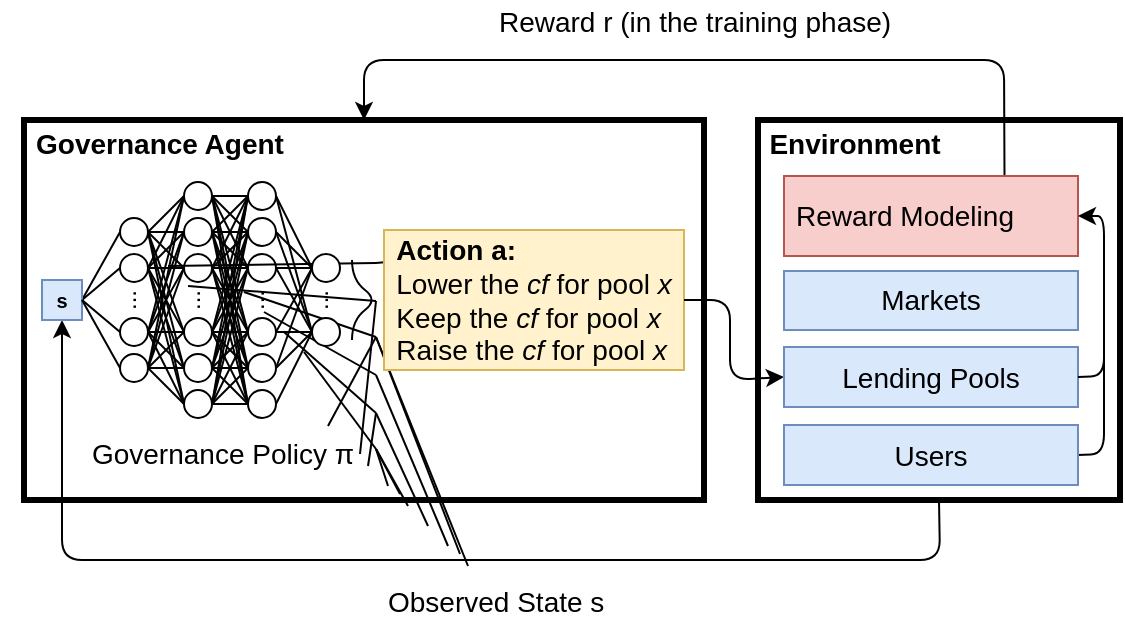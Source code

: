 <mxfile version="20.8.10" type="device"><diagram id="4272RPaGkaUyrDDjrkst" name="Page-1"><mxGraphModel dx="1466" dy="1061" grid="1" gridSize="10" guides="1" tooltips="1" connect="1" arrows="1" fold="1" page="1" pageScale="1" pageWidth="850" pageHeight="1100" math="0" shadow="0"><root><mxCell id="0"/><mxCell id="1" parent="0"/><mxCell id="2o_N6vc0h0hXJFCRXrgt-1" value="" style="rounded=0;whiteSpace=wrap;html=1;strokeWidth=3;fillColor=none;" parent="1" vertex="1"><mxGeometry x="110" y="110" width="340" height="190" as="geometry"/></mxCell><mxCell id="2o_N6vc0h0hXJFCRXrgt-3" value="&lt;b&gt;&lt;font style=&quot;font-size: 14px&quot;&gt;Governance Agent&lt;/font&gt;&lt;/b&gt;" style="text;html=1;strokeColor=none;fillColor=none;align=center;verticalAlign=middle;whiteSpace=wrap;rounded=0;" parent="1" vertex="1"><mxGeometry x="98" y="112" width="160" height="20" as="geometry"/></mxCell><mxCell id="2o_N6vc0h0hXJFCRXrgt-160" value="" style="endArrow=classic;html=1;fontSize=10;exitX=0.5;exitY=1;exitDx=0;exitDy=0;entryX=0.5;entryY=1;entryDx=0;entryDy=0;" parent="1" source="2o_N6vc0h0hXJFCRXrgt-2" target="ho-afcCtaLFZiFDd-naJ-243" edge="1"><mxGeometry width="50" height="50" relative="1" as="geometry"><mxPoint x="60" y="410" as="sourcePoint"/><mxPoint x="117" y="263" as="targetPoint"/><Array as="points"><mxPoint x="568" y="330"/><mxPoint x="129" y="330"/></Array></mxGeometry></mxCell><mxCell id="2o_N6vc0h0hXJFCRXrgt-167" value="&lt;font style=&quot;font-size: 14px&quot;&gt;Reward r (in the training phase)&lt;/font&gt;" style="text;html=1;resizable=0;points=[];autosize=1;align=center;verticalAlign=top;spacingTop=-4;fontSize=10;" parent="1" vertex="1"><mxGeometry x="340" y="50" width="210" height="10" as="geometry"/></mxCell><mxCell id="2o_N6vc0h0hXJFCRXrgt-168" value="&lt;font style=&quot;font-size: 14px&quot;&gt;Observed State s&lt;/font&gt;" style="text;html=1;resizable=0;points=[];autosize=1;align=left;verticalAlign=top;spacingTop=-4;" parent="1" vertex="1"><mxGeometry x="290" y="340" width="120" height="20" as="geometry"/></mxCell><mxCell id="2o_N6vc0h0hXJFCRXrgt-2" value="" style="rounded=0;whiteSpace=wrap;html=1;strokeWidth=3;fillColor=none;" parent="1" vertex="1"><mxGeometry x="477" y="110" width="181" height="190" as="geometry"/></mxCell><mxCell id="2o_N6vc0h0hXJFCRXrgt-4" value="&lt;font style=&quot;font-size: 14px&quot;&gt;&lt;b&gt;Environment&lt;/b&gt;&lt;/font&gt;" style="text;html=1;align=center;" parent="1" vertex="1"><mxGeometry x="450" y="107" width="150" height="30" as="geometry"/></mxCell><mxCell id="2o_N6vc0h0hXJFCRXrgt-135" value="" style="curved=1;endArrow=none;html=1;fontSize=10;endFill=0;" parent="1" edge="1"><mxGeometry width="50" height="50" relative="1" as="geometry"><mxPoint x="274" y="220" as="sourcePoint"/><mxPoint x="274" y="180" as="targetPoint"/><Array as="points"><mxPoint x="274" y="210"/><mxPoint x="287" y="200"/><mxPoint x="274" y="190"/></Array></mxGeometry></mxCell><mxCell id="2o_N6vc0h0hXJFCRXrgt-128" value="" style="endArrow=none;html=1;fontSize=10;entryX=1;entryY=0.5;entryDx=0;entryDy=0;exitX=0;exitY=0.5;exitDx=0;exitDy=0;" parent="1" source="2o_N6vc0h0hXJFCRXrgt-12" target="ho-afcCtaLFZiFDd-naJ-243" edge="1"><mxGeometry width="50" height="50" relative="1" as="geometry"><mxPoint x="67" y="338" as="sourcePoint"/><mxPoint x="137.5" y="208" as="targetPoint"/></mxGeometry></mxCell><mxCell id="2o_N6vc0h0hXJFCRXrgt-129" value="" style="endArrow=none;html=1;fontSize=10;entryX=1;entryY=0.5;entryDx=0;entryDy=0;exitX=0;exitY=0.5;exitDx=0;exitDy=0;" parent="1" source="2o_N6vc0h0hXJFCRXrgt-13" target="ho-afcCtaLFZiFDd-naJ-243" edge="1"><mxGeometry width="50" height="50" relative="1" as="geometry"><mxPoint x="168.0" y="183" as="sourcePoint"/><mxPoint x="137.5" y="208" as="targetPoint"/></mxGeometry></mxCell><mxCell id="2o_N6vc0h0hXJFCRXrgt-17" value="..." style="text;html=1;resizable=0;points=[];autosize=1;align=left;verticalAlign=top;spacingTop=-4;rotation=-90;" parent="1" vertex="1"><mxGeometry x="147" y="182" width="30" height="20" as="geometry"/></mxCell><mxCell id="2o_N6vc0h0hXJFCRXrgt-12" value="" style="ellipse;whiteSpace=wrap;html=1;aspect=fixed;" parent="1" vertex="1"><mxGeometry x="158" y="159" width="14" height="14" as="geometry"/></mxCell><mxCell id="2o_N6vc0h0hXJFCRXrgt-13" value="" style="ellipse;whiteSpace=wrap;html=1;aspect=fixed;" parent="1" vertex="1"><mxGeometry x="158" y="177" width="14" height="14" as="geometry"/></mxCell><mxCell id="2o_N6vc0h0hXJFCRXrgt-19" value="" style="ellipse;whiteSpace=wrap;html=1;aspect=fixed;" parent="1" vertex="1"><mxGeometry x="190" y="159" width="14" height="14" as="geometry"/></mxCell><mxCell id="2o_N6vc0h0hXJFCRXrgt-20" value="" style="ellipse;whiteSpace=wrap;html=1;aspect=fixed;" parent="1" vertex="1"><mxGeometry x="190" y="177" width="14" height="14" as="geometry"/></mxCell><mxCell id="2o_N6vc0h0hXJFCRXrgt-22" value="" style="ellipse;whiteSpace=wrap;html=1;aspect=fixed;" parent="1" vertex="1"><mxGeometry x="190" y="209" width="14" height="14" as="geometry"/></mxCell><mxCell id="2o_N6vc0h0hXJFCRXrgt-37" value="" style="endArrow=none;html=1;entryX=1;entryY=0.5;entryDx=0;entryDy=0;exitX=0;exitY=0.5;exitDx=0;exitDy=0;fontSize=10;" parent="1" source="2o_N6vc0h0hXJFCRXrgt-19" target="2o_N6vc0h0hXJFCRXrgt-12" edge="1"><mxGeometry width="50" height="50" relative="1" as="geometry"><mxPoint x="248.0" y="343" as="sourcePoint"/><mxPoint x="232.0" y="334" as="targetPoint"/></mxGeometry></mxCell><mxCell id="2o_N6vc0h0hXJFCRXrgt-38" value="" style="endArrow=none;html=1;entryX=1;entryY=0.5;entryDx=0;entryDy=0;exitX=0;exitY=0.5;exitDx=0;exitDy=0;fontSize=10;" parent="1" source="2o_N6vc0h0hXJFCRXrgt-20" target="2o_N6vc0h0hXJFCRXrgt-12" edge="1"><mxGeometry width="50" height="50" relative="1" as="geometry"><mxPoint x="272" y="256.5" as="sourcePoint"/><mxPoint x="242.0" y="344" as="targetPoint"/></mxGeometry></mxCell><mxCell id="2o_N6vc0h0hXJFCRXrgt-39" value="" style="endArrow=none;html=1;exitX=0;exitY=0.5;exitDx=0;exitDy=0;entryX=1;entryY=0.5;entryDx=0;entryDy=0;fontSize=10;" parent="1" source="2o_N6vc0h0hXJFCRXrgt-22" target="2o_N6vc0h0hXJFCRXrgt-12" edge="1"><mxGeometry width="50" height="50" relative="1" as="geometry"><mxPoint x="198.0" y="194" as="sourcePoint"/><mxPoint x="252" y="206.5" as="targetPoint"/></mxGeometry></mxCell><mxCell id="2o_N6vc0h0hXJFCRXrgt-40" value="" style="endArrow=none;html=1;exitX=0;exitY=0.5;exitDx=0;exitDy=0;entryX=1;entryY=0.5;entryDx=0;entryDy=0;fontSize=10;" parent="1" source="2o_N6vc0h0hXJFCRXrgt-19" target="2o_N6vc0h0hXJFCRXrgt-13" edge="1"><mxGeometry width="50" height="50" relative="1" as="geometry"><mxPoint x="208.0" y="204" as="sourcePoint"/><mxPoint x="232" y="193.5" as="targetPoint"/></mxGeometry></mxCell><mxCell id="2o_N6vc0h0hXJFCRXrgt-41" value="" style="endArrow=none;html=1;entryX=1;entryY=0.5;entryDx=0;entryDy=0;exitX=0;exitY=0.5;exitDx=0;exitDy=0;fontSize=10;" parent="1" source="2o_N6vc0h0hXJFCRXrgt-20" target="2o_N6vc0h0hXJFCRXrgt-13" edge="1"><mxGeometry width="50" height="50" relative="1" as="geometry"><mxPoint x="218.0" y="214" as="sourcePoint"/><mxPoint x="202.0" y="203" as="targetPoint"/></mxGeometry></mxCell><mxCell id="2o_N6vc0h0hXJFCRXrgt-42" value="" style="endArrow=none;html=1;entryX=1;entryY=0.5;entryDx=0;entryDy=0;exitX=0;exitY=0.5;exitDx=0;exitDy=0;fontSize=10;" parent="1" source="2o_N6vc0h0hXJFCRXrgt-22" target="2o_N6vc0h0hXJFCRXrgt-13" edge="1"><mxGeometry width="50" height="50" relative="1" as="geometry"><mxPoint x="228.0" y="224" as="sourcePoint"/><mxPoint x="212.0" y="213" as="targetPoint"/></mxGeometry></mxCell><mxCell id="2o_N6vc0h0hXJFCRXrgt-47" value="" style="ellipse;whiteSpace=wrap;html=1;aspect=fixed;" parent="1" vertex="1"><mxGeometry x="222" y="159" width="14" height="14" as="geometry"/></mxCell><mxCell id="2o_N6vc0h0hXJFCRXrgt-48" value="" style="ellipse;whiteSpace=wrap;html=1;aspect=fixed;" parent="1" vertex="1"><mxGeometry x="222" y="177" width="14" height="14" as="geometry"/></mxCell><mxCell id="2o_N6vc0h0hXJFCRXrgt-66" value="" style="endArrow=none;html=1;entryX=1;entryY=0.5;entryDx=0;entryDy=0;exitX=0;exitY=0.5;exitDx=0;exitDy=0;" parent="1" source="2o_N6vc0h0hXJFCRXrgt-48" target="2o_N6vc0h0hXJFCRXrgt-22" edge="1"><mxGeometry width="50" height="50" relative="1" as="geometry"><mxPoint x="338.0" y="321" as="sourcePoint"/><mxPoint x="322.0" y="278" as="targetPoint"/></mxGeometry></mxCell><mxCell id="2o_N6vc0h0hXJFCRXrgt-67" value="" style="endArrow=none;html=1;entryX=1;entryY=0.5;entryDx=0;entryDy=0;exitX=0;exitY=0.5;exitDx=0;exitDy=0;" parent="1" source="2o_N6vc0h0hXJFCRXrgt-47" target="2o_N6vc0h0hXJFCRXrgt-22" edge="1"><mxGeometry width="50" height="50" relative="1" as="geometry"><mxPoint x="348.0" y="331" as="sourcePoint"/><mxPoint x="332.0" y="288" as="targetPoint"/></mxGeometry></mxCell><mxCell id="2o_N6vc0h0hXJFCRXrgt-68" value="" style="endArrow=none;html=1;entryX=1;entryY=0.5;entryDx=0;entryDy=0;exitX=0;exitY=0.5;exitDx=0;exitDy=0;" parent="1" source="2o_N6vc0h0hXJFCRXrgt-47" target="2o_N6vc0h0hXJFCRXrgt-19" edge="1"><mxGeometry width="50" height="50" relative="1" as="geometry"><mxPoint x="358.0" y="341" as="sourcePoint"/><mxPoint x="342.0" y="298" as="targetPoint"/></mxGeometry></mxCell><mxCell id="2o_N6vc0h0hXJFCRXrgt-69" value="" style="endArrow=none;html=1;entryX=1;entryY=0.5;entryDx=0;entryDy=0;exitX=0;exitY=0.5;exitDx=0;exitDy=0;" parent="1" source="2o_N6vc0h0hXJFCRXrgt-48" target="2o_N6vc0h0hXJFCRXrgt-19" edge="1"><mxGeometry width="50" height="50" relative="1" as="geometry"><mxPoint x="368.0" y="351" as="sourcePoint"/><mxPoint x="352.0" y="308" as="targetPoint"/></mxGeometry></mxCell><mxCell id="2o_N6vc0h0hXJFCRXrgt-72" value="" style="endArrow=none;html=1;entryX=1;entryY=0.5;entryDx=0;entryDy=0;exitX=0;exitY=0.5;exitDx=0;exitDy=0;" parent="1" source="2o_N6vc0h0hXJFCRXrgt-47" target="2o_N6vc0h0hXJFCRXrgt-20" edge="1"><mxGeometry width="50" height="50" relative="1" as="geometry"><mxPoint x="248.0" y="214" as="sourcePoint"/><mxPoint x="232.0" y="196.0" as="targetPoint"/></mxGeometry></mxCell><mxCell id="2o_N6vc0h0hXJFCRXrgt-73" value="" style="endArrow=none;html=1;entryX=1;entryY=0.5;entryDx=0;entryDy=0;exitX=0;exitY=0.5;exitDx=0;exitDy=0;" parent="1" source="2o_N6vc0h0hXJFCRXrgt-48" target="2o_N6vc0h0hXJFCRXrgt-20" edge="1"><mxGeometry width="50" height="50" relative="1" as="geometry"><mxPoint x="258.0" y="224" as="sourcePoint"/><mxPoint x="242.0" y="206.0" as="targetPoint"/></mxGeometry></mxCell><mxCell id="2o_N6vc0h0hXJFCRXrgt-103" value="" style="endArrow=none;html=1;entryX=1;entryY=0.5;entryDx=0;entryDy=0;exitX=0;exitY=0.5;exitDx=0;exitDy=0;fontSize=10;" parent="1" target="2o_N6vc0h0hXJFCRXrgt-77" edge="1"><mxGeometry width="50" height="50" relative="1" as="geometry"><mxPoint x="286.0" y="181.5" as="sourcePoint"/><mxPoint x="182" y="183" as="targetPoint"/></mxGeometry></mxCell><mxCell id="2o_N6vc0h0hXJFCRXrgt-104" value="" style="endArrow=none;html=1;entryX=1;entryY=0.5;entryDx=0;entryDy=0;exitX=0;exitY=0.5;exitDx=0;exitDy=0;fontSize=10;" parent="1" target="2o_N6vc0h0hXJFCRXrgt-77" edge="1"><mxGeometry width="50" height="50" relative="1" as="geometry"><mxPoint x="286.0" y="200.5" as="sourcePoint"/><mxPoint x="192" y="193" as="targetPoint"/></mxGeometry></mxCell><mxCell id="2o_N6vc0h0hXJFCRXrgt-105" value="" style="endArrow=none;html=1;entryX=0;entryY=0.5;entryDx=0;entryDy=0;exitX=1;exitY=0.5;exitDx=0;exitDy=0;fontSize=10;" parent="1" source="2o_N6vc0h0hXJFCRXrgt-77" edge="1"><mxGeometry width="50" height="50" relative="1" as="geometry"><mxPoint x="220" y="196" as="sourcePoint"/><mxPoint x="286.0" y="218.5" as="targetPoint"/></mxGeometry></mxCell><mxCell id="2o_N6vc0h0hXJFCRXrgt-106" value="" style="endArrow=none;html=1;entryX=0;entryY=0.5;entryDx=0;entryDy=0;exitX=1;exitY=0.5;exitDx=0;exitDy=0;fontSize=10;" parent="1" source="2o_N6vc0h0hXJFCRXrgt-77" edge="1"><mxGeometry width="50" height="50" relative="1" as="geometry"><mxPoint x="230" y="206" as="sourcePoint"/><mxPoint x="286.0" y="237.5" as="targetPoint"/></mxGeometry></mxCell><mxCell id="2o_N6vc0h0hXJFCRXrgt-107" value="" style="endArrow=none;html=1;entryX=0;entryY=0.5;entryDx=0;entryDy=0;exitX=1;exitY=0.5;exitDx=0;exitDy=0;fontSize=10;" parent="1" source="2o_N6vc0h0hXJFCRXrgt-77" edge="1"><mxGeometry width="50" height="50" relative="1" as="geometry"><mxPoint x="240" y="216" as="sourcePoint"/><mxPoint x="286.0" y="256.5" as="targetPoint"/></mxGeometry></mxCell><mxCell id="2o_N6vc0h0hXJFCRXrgt-108" value="" style="endArrow=none;html=1;entryX=0;entryY=0.5;entryDx=0;entryDy=0;exitX=1;exitY=0.5;exitDx=0;exitDy=0;fontSize=10;" parent="1" source="2o_N6vc0h0hXJFCRXrgt-77" edge="1"><mxGeometry width="50" height="50" relative="1" as="geometry"><mxPoint x="250" y="226" as="sourcePoint"/><mxPoint x="286.0" y="274.5" as="targetPoint"/></mxGeometry></mxCell><mxCell id="2o_N6vc0h0hXJFCRXrgt-109" value="" style="endArrow=none;html=1;fontSize=10;entryX=1;entryY=0.5;entryDx=0;entryDy=0;exitX=0;exitY=0.5;exitDx=0;exitDy=0;" parent="1" target="2o_N6vc0h0hXJFCRXrgt-78" edge="1"><mxGeometry width="50" height="50" relative="1" as="geometry"><mxPoint x="286.0" y="181.5" as="sourcePoint"/><mxPoint x="342" y="176.5" as="targetPoint"/></mxGeometry></mxCell><mxCell id="2o_N6vc0h0hXJFCRXrgt-111" value="" style="endArrow=none;html=1;entryX=1;entryY=0.5;entryDx=0;entryDy=0;exitX=0;exitY=0.5;exitDx=0;exitDy=0;fontSize=10;" parent="1" target="2o_N6vc0h0hXJFCRXrgt-78" edge="1"><mxGeometry width="50" height="50" relative="1" as="geometry"><mxPoint x="286.0" y="218.5" as="sourcePoint"/><mxPoint x="262" y="263" as="targetPoint"/></mxGeometry></mxCell><mxCell id="2o_N6vc0h0hXJFCRXrgt-113" value="" style="endArrow=none;html=1;entryX=1;entryY=0.5;entryDx=0;entryDy=0;fontSize=10;exitX=0;exitY=0.5;exitDx=0;exitDy=0;" parent="1" target="2o_N6vc0h0hXJFCRXrgt-78" edge="1"><mxGeometry width="50" height="50" relative="1" as="geometry"><mxPoint x="286.0" y="256.5" as="sourcePoint"/><mxPoint x="282" y="283" as="targetPoint"/></mxGeometry></mxCell><mxCell id="2o_N6vc0h0hXJFCRXrgt-114" value="" style="endArrow=none;html=1;entryX=1;entryY=0.5;entryDx=0;entryDy=0;exitX=0;exitY=0.5;exitDx=0;exitDy=0;fontSize=10;" parent="1" target="2o_N6vc0h0hXJFCRXrgt-78" edge="1"><mxGeometry width="50" height="50" relative="1" as="geometry"><mxPoint x="286.0" y="274.5" as="sourcePoint"/><mxPoint x="292" y="293" as="targetPoint"/></mxGeometry></mxCell><mxCell id="2o_N6vc0h0hXJFCRXrgt-115" value="" style="endArrow=none;html=1;entryX=1;entryY=0.5;entryDx=0;entryDy=0;fontSize=10;exitX=0;exitY=0.5;exitDx=0;exitDy=0;" parent="1" target="2o_N6vc0h0hXJFCRXrgt-79" edge="1"><mxGeometry width="50" height="50" relative="1" as="geometry"><mxPoint x="286.0" y="274.5" as="sourcePoint"/><mxPoint x="302" y="303" as="targetPoint"/></mxGeometry></mxCell><mxCell id="2o_N6vc0h0hXJFCRXrgt-116" value="" style="endArrow=none;html=1;entryX=1;entryY=0.5;entryDx=0;entryDy=0;exitX=0;exitY=0.5;exitDx=0;exitDy=0;fontSize=10;" parent="1" target="2o_N6vc0h0hXJFCRXrgt-79" edge="1"><mxGeometry width="50" height="50" relative="1" as="geometry"><mxPoint x="286.0" y="256.5" as="sourcePoint"/><mxPoint x="312" y="313" as="targetPoint"/></mxGeometry></mxCell><mxCell id="2o_N6vc0h0hXJFCRXrgt-117" value="" style="endArrow=none;html=1;entryX=1;entryY=0.5;entryDx=0;entryDy=0;exitX=0;exitY=0.5;exitDx=0;exitDy=0;fontSize=10;" parent="1" target="2o_N6vc0h0hXJFCRXrgt-79" edge="1"><mxGeometry width="50" height="50" relative="1" as="geometry"><mxPoint x="286.0" y="237.5" as="sourcePoint"/><mxPoint x="322" y="323" as="targetPoint"/></mxGeometry></mxCell><mxCell id="2o_N6vc0h0hXJFCRXrgt-118" value="" style="endArrow=none;html=1;entryX=1;entryY=0.5;entryDx=0;entryDy=0;exitX=0;exitY=0.5;exitDx=0;exitDy=0;fontSize=10;" parent="1" target="2o_N6vc0h0hXJFCRXrgt-79" edge="1"><mxGeometry width="50" height="50" relative="1" as="geometry"><mxPoint x="286.0" y="218.5" as="sourcePoint"/><mxPoint x="332" y="333" as="targetPoint"/></mxGeometry></mxCell><mxCell id="2o_N6vc0h0hXJFCRXrgt-119" value="" style="endArrow=none;html=1;entryX=1;entryY=0.5;entryDx=0;entryDy=0;fontSize=10;exitX=0;exitY=0.5;exitDx=0;exitDy=0;" parent="1" target="2o_N6vc0h0hXJFCRXrgt-79" edge="1"><mxGeometry width="50" height="50" relative="1" as="geometry"><mxPoint x="286.0" y="200.5" as="sourcePoint"/><mxPoint x="278" y="277" as="targetPoint"/></mxGeometry></mxCell><mxCell id="2o_N6vc0h0hXJFCRXrgt-121" value="" style="endArrow=none;html=1;entryX=1;entryY=0.5;entryDx=0;entryDy=0;fontSize=10;exitX=0;exitY=0.5;exitDx=0;exitDy=0;" parent="1" target="2o_N6vc0h0hXJFCRXrgt-80" edge="1"><mxGeometry width="50" height="50" relative="1" as="geometry"><mxPoint x="286.0" y="274.5" as="sourcePoint"/><mxPoint x="298" y="297" as="targetPoint"/></mxGeometry></mxCell><mxCell id="2o_N6vc0h0hXJFCRXrgt-124" value="" style="endArrow=none;html=1;entryX=1;entryY=0.5;entryDx=0;entryDy=0;fontSize=10;exitX=0;exitY=0.5;exitDx=0;exitDy=0;" parent="1" target="2o_N6vc0h0hXJFCRXrgt-80" edge="1"><mxGeometry width="50" height="50" relative="1" as="geometry"><mxPoint x="286.0" y="218.5" as="sourcePoint"/><mxPoint x="328" y="327" as="targetPoint"/></mxGeometry></mxCell><mxCell id="2o_N6vc0h0hXJFCRXrgt-158" value="&lt;font style=&quot;font-size: 14px&quot;&gt;Governance Policy π&lt;br&gt;&lt;/font&gt;" style="text;html=1;resizable=0;points=[];autosize=1;align=center;verticalAlign=top;spacingTop=-4;" parent="1" vertex="1"><mxGeometry x="134" y="266" width="150" height="20" as="geometry"/></mxCell><mxCell id="ho-afcCtaLFZiFDd-naJ-169" value="" style="ellipse;whiteSpace=wrap;html=1;aspect=fixed;" vertex="1" parent="1"><mxGeometry x="190" y="141" width="14" height="14" as="geometry"/></mxCell><mxCell id="ho-afcCtaLFZiFDd-naJ-170" value="" style="ellipse;whiteSpace=wrap;html=1;aspect=fixed;" vertex="1" parent="1"><mxGeometry x="190" y="227" width="14" height="14" as="geometry"/></mxCell><mxCell id="ho-afcCtaLFZiFDd-naJ-171" value="" style="ellipse;whiteSpace=wrap;html=1;aspect=fixed;" vertex="1" parent="1"><mxGeometry x="190" y="245" width="14" height="14" as="geometry"/></mxCell><mxCell id="ho-afcCtaLFZiFDd-naJ-172" value="" style="ellipse;whiteSpace=wrap;html=1;aspect=fixed;" vertex="1" parent="1"><mxGeometry x="222" y="141" width="14" height="14" as="geometry"/></mxCell><mxCell id="ho-afcCtaLFZiFDd-naJ-173" value="" style="ellipse;whiteSpace=wrap;html=1;aspect=fixed;" vertex="1" parent="1"><mxGeometry x="222" y="209" width="14" height="14" as="geometry"/></mxCell><mxCell id="ho-afcCtaLFZiFDd-naJ-174" value="" style="ellipse;whiteSpace=wrap;html=1;aspect=fixed;" vertex="1" parent="1"><mxGeometry x="222" y="227" width="14" height="14" as="geometry"/></mxCell><mxCell id="ho-afcCtaLFZiFDd-naJ-175" value="" style="ellipse;whiteSpace=wrap;html=1;aspect=fixed;" vertex="1" parent="1"><mxGeometry x="222" y="245" width="14" height="14" as="geometry"/></mxCell><mxCell id="ho-afcCtaLFZiFDd-naJ-176" value="" style="ellipse;whiteSpace=wrap;html=1;aspect=fixed;" vertex="1" parent="1"><mxGeometry x="158" y="209" width="14" height="14" as="geometry"/></mxCell><mxCell id="ho-afcCtaLFZiFDd-naJ-177" value="" style="ellipse;whiteSpace=wrap;html=1;aspect=fixed;" vertex="1" parent="1"><mxGeometry x="158" y="227" width="14" height="14" as="geometry"/></mxCell><mxCell id="ho-afcCtaLFZiFDd-naJ-180" value="" style="endArrow=none;html=1;exitX=0;exitY=0.5;exitDx=0;exitDy=0;entryX=1;entryY=0.5;entryDx=0;entryDy=0;" edge="1" parent="1" source="ho-afcCtaLFZiFDd-naJ-178" target="2o_N6vc0h0hXJFCRXrgt-48"><mxGeometry width="50" height="50" relative="1" as="geometry"><mxPoint x="250" y="173" as="sourcePoint"/><mxPoint x="236" y="167" as="targetPoint"/></mxGeometry></mxCell><mxCell id="ho-afcCtaLFZiFDd-naJ-178" value="" style="ellipse;whiteSpace=wrap;html=1;aspect=fixed;" vertex="1" parent="1"><mxGeometry x="254" y="177" width="14" height="14" as="geometry"/></mxCell><mxCell id="ho-afcCtaLFZiFDd-naJ-181" value="" style="ellipse;whiteSpace=wrap;html=1;aspect=fixed;" vertex="1" parent="1"><mxGeometry x="254" y="209" width="14" height="14" as="geometry"/></mxCell><mxCell id="ho-afcCtaLFZiFDd-naJ-184" value="" style="endArrow=none;html=1;entryX=1;entryY=0.5;entryDx=0;entryDy=0;exitX=0;exitY=0.5;exitDx=0;exitDy=0;" edge="1" parent="1" source="ho-afcCtaLFZiFDd-naJ-178" target="2o_N6vc0h0hXJFCRXrgt-47"><mxGeometry width="50" height="50" relative="1" as="geometry"><mxPoint x="270" y="170" as="sourcePoint"/><mxPoint x="246.0" y="194.0" as="targetPoint"/></mxGeometry></mxCell><mxCell id="ho-afcCtaLFZiFDd-naJ-185" value="" style="endArrow=none;html=1;entryX=1;entryY=0.5;entryDx=0;entryDy=0;exitX=0;exitY=0.5;exitDx=0;exitDy=0;" edge="1" parent="1" source="ho-afcCtaLFZiFDd-naJ-178" target="ho-afcCtaLFZiFDd-naJ-172"><mxGeometry width="50" height="50" relative="1" as="geometry"><mxPoint x="264.0" y="194" as="sourcePoint"/><mxPoint x="246.0" y="176.0" as="targetPoint"/></mxGeometry></mxCell><mxCell id="ho-afcCtaLFZiFDd-naJ-186" value="" style="endArrow=none;html=1;entryX=0;entryY=0.5;entryDx=0;entryDy=0;exitX=1;exitY=0.5;exitDx=0;exitDy=0;" edge="1" parent="1" source="ho-afcCtaLFZiFDd-naJ-173" target="ho-afcCtaLFZiFDd-naJ-178"><mxGeometry width="50" height="50" relative="1" as="geometry"><mxPoint x="264.0" y="194" as="sourcePoint"/><mxPoint x="246.0" y="158" as="targetPoint"/></mxGeometry></mxCell><mxCell id="ho-afcCtaLFZiFDd-naJ-187" value="" style="endArrow=none;html=1;entryX=0;entryY=0.5;entryDx=0;entryDy=0;exitX=1;exitY=0.5;exitDx=0;exitDy=0;" edge="1" parent="1" source="ho-afcCtaLFZiFDd-naJ-174" target="ho-afcCtaLFZiFDd-naJ-178"><mxGeometry width="50" height="50" relative="1" as="geometry"><mxPoint x="246.0" y="227.0" as="sourcePoint"/><mxPoint x="264.0" y="194" as="targetPoint"/></mxGeometry></mxCell><mxCell id="ho-afcCtaLFZiFDd-naJ-188" value="" style="endArrow=none;html=1;entryX=1;entryY=0.5;entryDx=0;entryDy=0;exitX=0;exitY=0.5;exitDx=0;exitDy=0;" edge="1" parent="1" source="ho-afcCtaLFZiFDd-naJ-181" target="ho-afcCtaLFZiFDd-naJ-172"><mxGeometry width="50" height="50" relative="1" as="geometry"><mxPoint x="246.0" y="245" as="sourcePoint"/><mxPoint x="264.0" y="194" as="targetPoint"/></mxGeometry></mxCell><mxCell id="ho-afcCtaLFZiFDd-naJ-189" value="" style="endArrow=none;html=1;entryX=1;entryY=0.5;entryDx=0;entryDy=0;exitX=0;exitY=0.5;exitDx=0;exitDy=0;" edge="1" parent="1" source="ho-afcCtaLFZiFDd-naJ-181" target="2o_N6vc0h0hXJFCRXrgt-47"><mxGeometry width="50" height="50" relative="1" as="geometry"><mxPoint x="264.0" y="226" as="sourcePoint"/><mxPoint x="246.0" y="158" as="targetPoint"/></mxGeometry></mxCell><mxCell id="ho-afcCtaLFZiFDd-naJ-190" value="" style="endArrow=none;html=1;entryX=1;entryY=0.5;entryDx=0;entryDy=0;exitX=0;exitY=0.5;exitDx=0;exitDy=0;" edge="1" parent="1" source="ho-afcCtaLFZiFDd-naJ-181" target="2o_N6vc0h0hXJFCRXrgt-48"><mxGeometry width="50" height="50" relative="1" as="geometry"><mxPoint x="264.0" y="226" as="sourcePoint"/><mxPoint x="246.0" y="176" as="targetPoint"/></mxGeometry></mxCell><mxCell id="ho-afcCtaLFZiFDd-naJ-191" value="" style="endArrow=none;html=1;entryX=1;entryY=0.5;entryDx=0;entryDy=0;exitX=0;exitY=0.5;exitDx=0;exitDy=0;" edge="1" parent="1" source="ho-afcCtaLFZiFDd-naJ-181" target="ho-afcCtaLFZiFDd-naJ-173"><mxGeometry width="50" height="50" relative="1" as="geometry"><mxPoint x="274.0" y="236" as="sourcePoint"/><mxPoint x="256.0" y="186" as="targetPoint"/></mxGeometry></mxCell><mxCell id="ho-afcCtaLFZiFDd-naJ-192" value="" style="endArrow=none;html=1;entryX=1;entryY=0.5;entryDx=0;entryDy=0;exitX=0;exitY=0.5;exitDx=0;exitDy=0;" edge="1" parent="1" source="ho-afcCtaLFZiFDd-naJ-181" target="ho-afcCtaLFZiFDd-naJ-174"><mxGeometry width="50" height="50" relative="1" as="geometry"><mxPoint x="264.0" y="226" as="sourcePoint"/><mxPoint x="246.0" y="227.0" as="targetPoint"/></mxGeometry></mxCell><mxCell id="ho-afcCtaLFZiFDd-naJ-193" value="" style="endArrow=none;html=1;entryX=1;entryY=0.5;entryDx=0;entryDy=0;exitX=0;exitY=0.5;exitDx=0;exitDy=0;" edge="1" parent="1" source="ho-afcCtaLFZiFDd-naJ-181" target="ho-afcCtaLFZiFDd-naJ-175"><mxGeometry width="50" height="50" relative="1" as="geometry"><mxPoint x="264.0" y="226" as="sourcePoint"/><mxPoint x="246.0" y="245" as="targetPoint"/></mxGeometry></mxCell><mxCell id="ho-afcCtaLFZiFDd-naJ-194" value="" style="endArrow=none;html=1;entryX=1;entryY=0.5;entryDx=0;entryDy=0;exitX=0;exitY=0.5;exitDx=0;exitDy=0;" edge="1" parent="1" source="ho-afcCtaLFZiFDd-naJ-172" target="ho-afcCtaLFZiFDd-naJ-169"><mxGeometry width="50" height="50" relative="1" as="geometry"><mxPoint x="232.0" y="194" as="sourcePoint"/><mxPoint x="214.0" y="176.0" as="targetPoint"/></mxGeometry></mxCell><mxCell id="ho-afcCtaLFZiFDd-naJ-195" value="" style="endArrow=none;html=1;entryX=1;entryY=0.5;entryDx=0;entryDy=0;exitX=0;exitY=0.5;exitDx=0;exitDy=0;" edge="1" parent="1" source="2o_N6vc0h0hXJFCRXrgt-47" target="ho-afcCtaLFZiFDd-naJ-169"><mxGeometry width="50" height="50" relative="1" as="geometry"><mxPoint x="232.0" y="158" as="sourcePoint"/><mxPoint x="214.0" y="158" as="targetPoint"/></mxGeometry></mxCell><mxCell id="ho-afcCtaLFZiFDd-naJ-196" value="" style="endArrow=none;html=1;entryX=1;entryY=0.5;entryDx=0;entryDy=0;exitX=0;exitY=0.5;exitDx=0;exitDy=0;" edge="1" parent="1" source="ho-afcCtaLFZiFDd-naJ-173" target="2o_N6vc0h0hXJFCRXrgt-19"><mxGeometry width="50" height="50" relative="1" as="geometry"><mxPoint x="232.0" y="176.0" as="sourcePoint"/><mxPoint x="214.0" y="158" as="targetPoint"/></mxGeometry></mxCell><mxCell id="ho-afcCtaLFZiFDd-naJ-197" value="" style="endArrow=none;html=1;entryX=1;entryY=0.5;entryDx=0;entryDy=0;exitX=0;exitY=0.5;exitDx=0;exitDy=0;" edge="1" parent="1" source="2o_N6vc0h0hXJFCRXrgt-48" target="ho-afcCtaLFZiFDd-naJ-169"><mxGeometry width="50" height="50" relative="1" as="geometry"><mxPoint x="290" y="170" as="sourcePoint"/><mxPoint x="214.0" y="176.0" as="targetPoint"/></mxGeometry></mxCell><mxCell id="ho-afcCtaLFZiFDd-naJ-198" value="" style="endArrow=none;html=1;entryX=1;entryY=0.5;entryDx=0;entryDy=0;exitX=0;exitY=0.5;exitDx=0;exitDy=0;" edge="1" parent="1" source="ho-afcCtaLFZiFDd-naJ-173" target="ho-afcCtaLFZiFDd-naJ-169"><mxGeometry width="50" height="50" relative="1" as="geometry"><mxPoint x="232.0" y="194" as="sourcePoint"/><mxPoint x="214.0" y="158" as="targetPoint"/></mxGeometry></mxCell><mxCell id="ho-afcCtaLFZiFDd-naJ-199" value="" style="endArrow=none;html=1;entryX=1;entryY=0.5;entryDx=0;entryDy=0;exitX=0;exitY=0.5;exitDx=0;exitDy=0;" edge="1" parent="1" source="ho-afcCtaLFZiFDd-naJ-174" target="ho-afcCtaLFZiFDd-naJ-169"><mxGeometry width="50" height="50" relative="1" as="geometry"><mxPoint x="232.0" y="227" as="sourcePoint"/><mxPoint x="214.0" y="158" as="targetPoint"/></mxGeometry></mxCell><mxCell id="ho-afcCtaLFZiFDd-naJ-200" value="" style="endArrow=none;html=1;entryX=1;entryY=0.5;entryDx=0;entryDy=0;exitX=0;exitY=0.5;exitDx=0;exitDy=0;" edge="1" parent="1" source="ho-afcCtaLFZiFDd-naJ-175" target="ho-afcCtaLFZiFDd-naJ-169"><mxGeometry width="50" height="50" relative="1" as="geometry"><mxPoint x="232.0" y="245" as="sourcePoint"/><mxPoint x="214.0" y="158" as="targetPoint"/></mxGeometry></mxCell><mxCell id="ho-afcCtaLFZiFDd-naJ-201" value="" style="endArrow=none;html=1;entryX=1;entryY=0.5;entryDx=0;entryDy=0;exitX=0;exitY=0.5;exitDx=0;exitDy=0;" edge="1" parent="1" source="ho-afcCtaLFZiFDd-naJ-172" target="2o_N6vc0h0hXJFCRXrgt-19"><mxGeometry width="50" height="50" relative="1" as="geometry"><mxPoint x="232.0" y="176.0" as="sourcePoint"/><mxPoint x="214.0" y="176.0" as="targetPoint"/></mxGeometry></mxCell><mxCell id="ho-afcCtaLFZiFDd-naJ-202" value="" style="endArrow=none;html=1;entryX=1;entryY=0.5;entryDx=0;entryDy=0;exitX=0;exitY=0.5;exitDx=0;exitDy=0;" edge="1" parent="1" source="ho-afcCtaLFZiFDd-naJ-174" target="2o_N6vc0h0hXJFCRXrgt-19"><mxGeometry width="50" height="50" relative="1" as="geometry"><mxPoint x="230" y="200" as="sourcePoint"/><mxPoint x="214.0" y="176" as="targetPoint"/></mxGeometry></mxCell><mxCell id="ho-afcCtaLFZiFDd-naJ-203" value="" style="endArrow=none;html=1;entryX=1;entryY=0.5;entryDx=0;entryDy=0;exitX=0;exitY=0.5;exitDx=0;exitDy=0;" edge="1" parent="1" source="ho-afcCtaLFZiFDd-naJ-175" target="2o_N6vc0h0hXJFCRXrgt-19"><mxGeometry width="50" height="50" relative="1" as="geometry"><mxPoint x="232.0" y="158" as="sourcePoint"/><mxPoint x="214.0" y="158" as="targetPoint"/></mxGeometry></mxCell><mxCell id="ho-afcCtaLFZiFDd-naJ-204" value="" style="endArrow=none;html=1;entryX=1;entryY=0.5;entryDx=0;entryDy=0;exitX=0;exitY=0.5;exitDx=0;exitDy=0;" edge="1" parent="1" source="ho-afcCtaLFZiFDd-naJ-172" target="2o_N6vc0h0hXJFCRXrgt-20"><mxGeometry width="50" height="50" relative="1" as="geometry"><mxPoint x="232.0" y="158" as="sourcePoint"/><mxPoint x="214.0" y="158" as="targetPoint"/></mxGeometry></mxCell><mxCell id="ho-afcCtaLFZiFDd-naJ-205" value="" style="endArrow=none;html=1;entryX=1;entryY=0.5;entryDx=0;entryDy=0;exitX=0;exitY=0.5;exitDx=0;exitDy=0;" edge="1" parent="1" source="ho-afcCtaLFZiFDd-naJ-173" target="2o_N6vc0h0hXJFCRXrgt-20"><mxGeometry width="50" height="50" relative="1" as="geometry"><mxPoint x="232.0" y="158" as="sourcePoint"/><mxPoint x="214.0" y="194" as="targetPoint"/></mxGeometry></mxCell><mxCell id="ho-afcCtaLFZiFDd-naJ-206" value="" style="endArrow=none;html=1;entryX=1;entryY=0.5;entryDx=0;entryDy=0;exitX=0;exitY=0.5;exitDx=0;exitDy=0;" edge="1" parent="1" source="ho-afcCtaLFZiFDd-naJ-174" target="2o_N6vc0h0hXJFCRXrgt-20"><mxGeometry width="50" height="50" relative="1" as="geometry"><mxPoint x="232.0" y="227.0" as="sourcePoint"/><mxPoint x="214.0" y="194" as="targetPoint"/></mxGeometry></mxCell><mxCell id="ho-afcCtaLFZiFDd-naJ-207" value="" style="endArrow=none;html=1;entryX=1;entryY=0.5;entryDx=0;entryDy=0;exitX=0;exitY=0.5;exitDx=0;exitDy=0;" edge="1" parent="1" source="ho-afcCtaLFZiFDd-naJ-175" target="2o_N6vc0h0hXJFCRXrgt-20"><mxGeometry width="50" height="50" relative="1" as="geometry"><mxPoint x="232.0" y="245.0" as="sourcePoint"/><mxPoint x="214.0" y="194" as="targetPoint"/></mxGeometry></mxCell><mxCell id="ho-afcCtaLFZiFDd-naJ-208" value="" style="endArrow=none;html=1;entryX=1;entryY=0.5;entryDx=0;entryDy=0;exitX=0;exitY=0.5;exitDx=0;exitDy=0;" edge="1" parent="1" source="ho-afcCtaLFZiFDd-naJ-172" target="2o_N6vc0h0hXJFCRXrgt-22"><mxGeometry width="50" height="50" relative="1" as="geometry"><mxPoint x="232.0" y="176" as="sourcePoint"/><mxPoint x="214.0" y="226" as="targetPoint"/></mxGeometry></mxCell><mxCell id="ho-afcCtaLFZiFDd-naJ-209" value="" style="endArrow=none;html=1;entryX=1;entryY=0.5;entryDx=0;entryDy=0;exitX=0;exitY=0.5;exitDx=0;exitDy=0;" edge="1" parent="1" source="ho-afcCtaLFZiFDd-naJ-173" target="2o_N6vc0h0hXJFCRXrgt-22"><mxGeometry width="50" height="50" relative="1" as="geometry"><mxPoint x="242.0" y="186" as="sourcePoint"/><mxPoint x="224.0" y="236" as="targetPoint"/></mxGeometry></mxCell><mxCell id="ho-afcCtaLFZiFDd-naJ-210" value="" style="endArrow=none;html=1;entryX=1;entryY=0.5;entryDx=0;entryDy=0;exitX=0;exitY=0.5;exitDx=0;exitDy=0;" edge="1" parent="1" source="ho-afcCtaLFZiFDd-naJ-174" target="2o_N6vc0h0hXJFCRXrgt-22"><mxGeometry width="50" height="50" relative="1" as="geometry"><mxPoint x="232.0" y="226.0" as="sourcePoint"/><mxPoint x="214.0" y="226.0" as="targetPoint"/></mxGeometry></mxCell><mxCell id="ho-afcCtaLFZiFDd-naJ-211" value="" style="endArrow=none;html=1;entryX=1;entryY=0.5;entryDx=0;entryDy=0;exitX=0;exitY=0.5;exitDx=0;exitDy=0;" edge="1" parent="1" source="ho-afcCtaLFZiFDd-naJ-175" target="2o_N6vc0h0hXJFCRXrgt-22"><mxGeometry width="50" height="50" relative="1" as="geometry"><mxPoint x="232.0" y="245.0" as="sourcePoint"/><mxPoint x="214.0" y="226.0" as="targetPoint"/></mxGeometry></mxCell><mxCell id="ho-afcCtaLFZiFDd-naJ-212" value="" style="endArrow=none;html=1;entryX=1;entryY=0.5;entryDx=0;entryDy=0;exitX=0;exitY=0.5;exitDx=0;exitDy=0;" edge="1" parent="1" source="ho-afcCtaLFZiFDd-naJ-175" target="ho-afcCtaLFZiFDd-naJ-170"><mxGeometry width="50" height="50" relative="1" as="geometry"><mxPoint x="232.0" y="263" as="sourcePoint"/><mxPoint x="214.0" y="226.0" as="targetPoint"/></mxGeometry></mxCell><mxCell id="ho-afcCtaLFZiFDd-naJ-213" value="" style="endArrow=none;html=1;entryX=1;entryY=0.5;entryDx=0;entryDy=0;exitX=0;exitY=0.5;exitDx=0;exitDy=0;" edge="1" parent="1" source="ho-afcCtaLFZiFDd-naJ-174" target="ho-afcCtaLFZiFDd-naJ-170"><mxGeometry width="50" height="50" relative="1" as="geometry"><mxPoint x="232.0" y="263" as="sourcePoint"/><mxPoint x="214.0" y="244.0" as="targetPoint"/></mxGeometry></mxCell><mxCell id="ho-afcCtaLFZiFDd-naJ-214" value="" style="endArrow=none;html=1;entryX=1;entryY=0.5;entryDx=0;entryDy=0;exitX=0;exitY=0.5;exitDx=0;exitDy=0;" edge="1" parent="1" source="ho-afcCtaLFZiFDd-naJ-173" target="ho-afcCtaLFZiFDd-naJ-170"><mxGeometry width="50" height="50" relative="1" as="geometry"><mxPoint x="232.0" y="245.0" as="sourcePoint"/><mxPoint x="214.0" y="244.0" as="targetPoint"/></mxGeometry></mxCell><mxCell id="ho-afcCtaLFZiFDd-naJ-215" value="" style="endArrow=none;html=1;entryX=1;entryY=0.5;entryDx=0;entryDy=0;exitX=0;exitY=0.5;exitDx=0;exitDy=0;" edge="1" parent="1" source="2o_N6vc0h0hXJFCRXrgt-48" target="ho-afcCtaLFZiFDd-naJ-170"><mxGeometry width="50" height="50" relative="1" as="geometry"><mxPoint x="232.0" y="244.0" as="sourcePoint"/><mxPoint x="214.0" y="244.0" as="targetPoint"/></mxGeometry></mxCell><mxCell id="ho-afcCtaLFZiFDd-naJ-216" value="" style="endArrow=none;html=1;entryX=1;entryY=0.5;entryDx=0;entryDy=0;exitX=0;exitY=0.5;exitDx=0;exitDy=0;" edge="1" parent="1" source="2o_N6vc0h0hXJFCRXrgt-47" target="ho-afcCtaLFZiFDd-naJ-170"><mxGeometry width="50" height="50" relative="1" as="geometry"><mxPoint x="232.0" y="263" as="sourcePoint"/><mxPoint x="214.0" y="244.0" as="targetPoint"/></mxGeometry></mxCell><mxCell id="ho-afcCtaLFZiFDd-naJ-217" value="" style="endArrow=none;html=1;entryX=1;entryY=0.5;entryDx=0;entryDy=0;exitX=0;exitY=0.5;exitDx=0;exitDy=0;" edge="1" parent="1" source="ho-afcCtaLFZiFDd-naJ-172" target="ho-afcCtaLFZiFDd-naJ-170"><mxGeometry width="50" height="50" relative="1" as="geometry"><mxPoint x="232.0" y="176.0" as="sourcePoint"/><mxPoint x="214.0" y="244.0" as="targetPoint"/></mxGeometry></mxCell><mxCell id="ho-afcCtaLFZiFDd-naJ-218" value="" style="endArrow=none;html=1;entryX=1;entryY=0.5;entryDx=0;entryDy=0;exitX=0;exitY=0.5;exitDx=0;exitDy=0;" edge="1" parent="1" source="ho-afcCtaLFZiFDd-naJ-175" target="ho-afcCtaLFZiFDd-naJ-171"><mxGeometry width="50" height="50" relative="1" as="geometry"><mxPoint x="232.0" y="263" as="sourcePoint"/><mxPoint x="214.0" y="244.0" as="targetPoint"/></mxGeometry></mxCell><mxCell id="ho-afcCtaLFZiFDd-naJ-219" value="" style="endArrow=none;html=1;entryX=1;entryY=0.5;entryDx=0;entryDy=0;exitX=0;exitY=0.5;exitDx=0;exitDy=0;" edge="1" parent="1" source="ho-afcCtaLFZiFDd-naJ-174" target="ho-afcCtaLFZiFDd-naJ-171"><mxGeometry width="50" height="50" relative="1" as="geometry"><mxPoint x="232.0" y="263" as="sourcePoint"/><mxPoint x="214.0" y="262" as="targetPoint"/></mxGeometry></mxCell><mxCell id="ho-afcCtaLFZiFDd-naJ-220" value="" style="endArrow=none;html=1;entryX=1;entryY=0.5;entryDx=0;entryDy=0;exitX=0;exitY=0.5;exitDx=0;exitDy=0;" edge="1" parent="1" source="ho-afcCtaLFZiFDd-naJ-173" target="ho-afcCtaLFZiFDd-naJ-171"><mxGeometry width="50" height="50" relative="1" as="geometry"><mxPoint x="232.0" y="244.0" as="sourcePoint"/><mxPoint x="214.0" y="262" as="targetPoint"/></mxGeometry></mxCell><mxCell id="ho-afcCtaLFZiFDd-naJ-221" value="" style="endArrow=none;html=1;entryX=1;entryY=0.5;entryDx=0;entryDy=0;exitX=0;exitY=0.5;exitDx=0;exitDy=0;" edge="1" parent="1" source="2o_N6vc0h0hXJFCRXrgt-48" target="ho-afcCtaLFZiFDd-naJ-171"><mxGeometry width="50" height="50" relative="1" as="geometry"><mxPoint x="232.0" y="226.0" as="sourcePoint"/><mxPoint x="214.0" y="262" as="targetPoint"/></mxGeometry></mxCell><mxCell id="ho-afcCtaLFZiFDd-naJ-222" value="" style="endArrow=none;html=1;entryX=1;entryY=0.5;entryDx=0;entryDy=0;exitX=0;exitY=0.5;exitDx=0;exitDy=0;" edge="1" parent="1" source="2o_N6vc0h0hXJFCRXrgt-47" target="ho-afcCtaLFZiFDd-naJ-171"><mxGeometry width="50" height="50" relative="1" as="geometry"><mxPoint x="232.0" y="194.0" as="sourcePoint"/><mxPoint x="214.0" y="262" as="targetPoint"/></mxGeometry></mxCell><mxCell id="ho-afcCtaLFZiFDd-naJ-223" value="" style="endArrow=none;html=1;entryX=1;entryY=0.5;entryDx=0;entryDy=0;exitX=0;exitY=0.5;exitDx=0;exitDy=0;" edge="1" parent="1" source="ho-afcCtaLFZiFDd-naJ-172" target="ho-afcCtaLFZiFDd-naJ-171"><mxGeometry width="50" height="50" relative="1" as="geometry"><mxPoint x="232.0" y="176.0" as="sourcePoint"/><mxPoint x="214.0" y="262" as="targetPoint"/></mxGeometry></mxCell><mxCell id="ho-afcCtaLFZiFDd-naJ-224" value="" style="endArrow=none;html=1;entryX=1;entryY=0.5;entryDx=0;entryDy=0;exitX=0;exitY=0.5;exitDx=0;exitDy=0;fontSize=10;" edge="1" parent="1" source="ho-afcCtaLFZiFDd-naJ-169" target="2o_N6vc0h0hXJFCRXrgt-12"><mxGeometry width="50" height="50" relative="1" as="geometry"><mxPoint x="200.0" y="176" as="sourcePoint"/><mxPoint x="182" y="176" as="targetPoint"/></mxGeometry></mxCell><mxCell id="ho-afcCtaLFZiFDd-naJ-225" value="" style="endArrow=none;html=1;entryX=1;entryY=0.5;entryDx=0;entryDy=0;exitX=0;exitY=0.5;exitDx=0;exitDy=0;fontSize=10;" edge="1" parent="1" source="ho-afcCtaLFZiFDd-naJ-170" target="2o_N6vc0h0hXJFCRXrgt-12"><mxGeometry width="50" height="50" relative="1" as="geometry"><mxPoint x="200.0" y="158" as="sourcePoint"/><mxPoint x="182" y="176" as="targetPoint"/></mxGeometry></mxCell><mxCell id="ho-afcCtaLFZiFDd-naJ-226" value="" style="endArrow=none;html=1;entryX=1;entryY=0.5;entryDx=0;entryDy=0;exitX=0;exitY=0.5;exitDx=0;exitDy=0;fontSize=10;" edge="1" parent="1" source="ho-afcCtaLFZiFDd-naJ-171" target="2o_N6vc0h0hXJFCRXrgt-12"><mxGeometry width="50" height="50" relative="1" as="geometry"><mxPoint x="200.0" y="244.0" as="sourcePoint"/><mxPoint x="182.0" y="176.0" as="targetPoint"/></mxGeometry></mxCell><mxCell id="ho-afcCtaLFZiFDd-naJ-227" value="" style="endArrow=none;html=1;entryX=1;entryY=0.5;entryDx=0;entryDy=0;exitX=0;exitY=0.5;exitDx=0;exitDy=0;fontSize=10;" edge="1" parent="1" source="ho-afcCtaLFZiFDd-naJ-170" target="2o_N6vc0h0hXJFCRXrgt-13"><mxGeometry width="50" height="50" relative="1" as="geometry"><mxPoint x="200.0" y="158" as="sourcePoint"/><mxPoint x="182.0" y="176.0" as="targetPoint"/></mxGeometry></mxCell><mxCell id="ho-afcCtaLFZiFDd-naJ-228" value="" style="endArrow=none;html=1;entryX=1;entryY=0.5;entryDx=0;entryDy=0;exitX=0;exitY=0.5;exitDx=0;exitDy=0;fontSize=10;" edge="1" parent="1" source="ho-afcCtaLFZiFDd-naJ-171" target="2o_N6vc0h0hXJFCRXrgt-13"><mxGeometry width="50" height="50" relative="1" as="geometry"><mxPoint x="200.0" y="244.0" as="sourcePoint"/><mxPoint x="182.0" y="194.0" as="targetPoint"/></mxGeometry></mxCell><mxCell id="ho-afcCtaLFZiFDd-naJ-229" value="" style="endArrow=none;html=1;entryX=1;entryY=0.5;entryDx=0;entryDy=0;exitX=0;exitY=0.5;exitDx=0;exitDy=0;fontSize=10;" edge="1" parent="1" source="2o_N6vc0h0hXJFCRXrgt-22" target="ho-afcCtaLFZiFDd-naJ-176"><mxGeometry width="50" height="50" relative="1" as="geometry"><mxPoint x="200.0" y="262" as="sourcePoint"/><mxPoint x="182.0" y="194.0" as="targetPoint"/></mxGeometry></mxCell><mxCell id="ho-afcCtaLFZiFDd-naJ-230" value="" style="endArrow=none;html=1;entryX=1;entryY=0.5;entryDx=0;entryDy=0;exitX=0;exitY=0.5;exitDx=0;exitDy=0;fontSize=10;" edge="1" parent="1" source="2o_N6vc0h0hXJFCRXrgt-20" target="ho-afcCtaLFZiFDd-naJ-176"><mxGeometry width="50" height="50" relative="1" as="geometry"><mxPoint x="200.0" y="226.0" as="sourcePoint"/><mxPoint x="182.0" y="227" as="targetPoint"/></mxGeometry></mxCell><mxCell id="ho-afcCtaLFZiFDd-naJ-231" value="" style="endArrow=none;html=1;entryX=1;entryY=0.5;entryDx=0;entryDy=0;exitX=0;exitY=0.5;exitDx=0;exitDy=0;fontSize=10;" edge="1" parent="1" source="2o_N6vc0h0hXJFCRXrgt-19" target="ho-afcCtaLFZiFDd-naJ-176"><mxGeometry width="50" height="50" relative="1" as="geometry"><mxPoint x="200.0" y="194.0" as="sourcePoint"/><mxPoint x="182.0" y="227" as="targetPoint"/></mxGeometry></mxCell><mxCell id="ho-afcCtaLFZiFDd-naJ-232" value="" style="endArrow=none;html=1;entryX=1;entryY=0.5;entryDx=0;entryDy=0;exitX=0;exitY=0.5;exitDx=0;exitDy=0;fontSize=10;" edge="1" parent="1" source="ho-afcCtaLFZiFDd-naJ-169" target="ho-afcCtaLFZiFDd-naJ-176"><mxGeometry width="50" height="50" relative="1" as="geometry"><mxPoint x="200.0" y="176.0" as="sourcePoint"/><mxPoint x="182.0" y="227" as="targetPoint"/></mxGeometry></mxCell><mxCell id="ho-afcCtaLFZiFDd-naJ-233" value="" style="endArrow=none;html=1;entryX=1;entryY=0.5;entryDx=0;entryDy=0;exitX=0;exitY=0.5;exitDx=0;exitDy=0;fontSize=10;" edge="1" parent="1" source="ho-afcCtaLFZiFDd-naJ-169" target="2o_N6vc0h0hXJFCRXrgt-13"><mxGeometry width="50" height="50" relative="1" as="geometry"><mxPoint x="200.0" y="158" as="sourcePoint"/><mxPoint x="182.0" y="227" as="targetPoint"/></mxGeometry></mxCell><mxCell id="ho-afcCtaLFZiFDd-naJ-234" value="" style="endArrow=none;html=1;entryX=1;entryY=0.5;entryDx=0;entryDy=0;exitX=0;exitY=0.5;exitDx=0;exitDy=0;fontSize=10;" edge="1" parent="1" source="ho-afcCtaLFZiFDd-naJ-170" target="ho-afcCtaLFZiFDd-naJ-176"><mxGeometry width="50" height="50" relative="1" as="geometry"><mxPoint x="200.0" y="158" as="sourcePoint"/><mxPoint x="182.0" y="194.0" as="targetPoint"/></mxGeometry></mxCell><mxCell id="ho-afcCtaLFZiFDd-naJ-235" value="" style="endArrow=none;html=1;entryX=1;entryY=0.5;entryDx=0;entryDy=0;exitX=0;exitY=0.5;exitDx=0;exitDy=0;fontSize=10;" edge="1" parent="1" source="ho-afcCtaLFZiFDd-naJ-171" target="ho-afcCtaLFZiFDd-naJ-176"><mxGeometry width="50" height="50" relative="1" as="geometry"><mxPoint x="200.0" y="244.0" as="sourcePoint"/><mxPoint x="182.0" y="227" as="targetPoint"/></mxGeometry></mxCell><mxCell id="ho-afcCtaLFZiFDd-naJ-236" value="" style="endArrow=none;html=1;entryX=1;entryY=0.5;entryDx=0;entryDy=0;exitX=0;exitY=0.5;exitDx=0;exitDy=0;fontSize=10;" edge="1" parent="1" source="ho-afcCtaLFZiFDd-naJ-169" target="ho-afcCtaLFZiFDd-naJ-177"><mxGeometry width="50" height="50" relative="1" as="geometry"><mxPoint x="200.0" y="262" as="sourcePoint"/><mxPoint x="182.0" y="226" as="targetPoint"/></mxGeometry></mxCell><mxCell id="ho-afcCtaLFZiFDd-naJ-237" value="" style="endArrow=none;html=1;entryX=1;entryY=0.5;entryDx=0;entryDy=0;exitX=0;exitY=0.5;exitDx=0;exitDy=0;fontSize=10;" edge="1" parent="1" source="2o_N6vc0h0hXJFCRXrgt-19" target="ho-afcCtaLFZiFDd-naJ-177"><mxGeometry width="50" height="50" relative="1" as="geometry"><mxPoint x="200.0" y="158.0" as="sourcePoint"/><mxPoint x="182.0" y="245" as="targetPoint"/></mxGeometry></mxCell><mxCell id="ho-afcCtaLFZiFDd-naJ-238" value="" style="endArrow=none;html=1;entryX=1;entryY=0.5;entryDx=0;entryDy=0;exitX=0;exitY=0.5;exitDx=0;exitDy=0;fontSize=10;" edge="1" parent="1" source="2o_N6vc0h0hXJFCRXrgt-20" target="ho-afcCtaLFZiFDd-naJ-177"><mxGeometry width="50" height="50" relative="1" as="geometry"><mxPoint x="200.0" y="176" as="sourcePoint"/><mxPoint x="182.0" y="245" as="targetPoint"/></mxGeometry></mxCell><mxCell id="ho-afcCtaLFZiFDd-naJ-239" value="" style="endArrow=none;html=1;entryX=1;entryY=0.5;entryDx=0;entryDy=0;exitX=0;exitY=0.5;exitDx=0;exitDy=0;fontSize=10;" edge="1" parent="1" source="2o_N6vc0h0hXJFCRXrgt-22" target="ho-afcCtaLFZiFDd-naJ-177"><mxGeometry width="50" height="50" relative="1" as="geometry"><mxPoint x="200.0" y="194.0" as="sourcePoint"/><mxPoint x="182.0" y="245" as="targetPoint"/></mxGeometry></mxCell><mxCell id="ho-afcCtaLFZiFDd-naJ-240" value="" style="endArrow=none;html=1;entryX=1;entryY=0.5;entryDx=0;entryDy=0;exitX=0;exitY=0.5;exitDx=0;exitDy=0;fontSize=10;" edge="1" parent="1" source="ho-afcCtaLFZiFDd-naJ-170" target="ho-afcCtaLFZiFDd-naJ-177"><mxGeometry width="50" height="50" relative="1" as="geometry"><mxPoint x="200.0" y="226" as="sourcePoint"/><mxPoint x="182.0" y="245" as="targetPoint"/></mxGeometry></mxCell><mxCell id="ho-afcCtaLFZiFDd-naJ-241" value="" style="endArrow=none;html=1;entryX=1;entryY=0.5;entryDx=0;entryDy=0;exitX=0;exitY=0.5;exitDx=0;exitDy=0;fontSize=10;" edge="1" parent="1" source="ho-afcCtaLFZiFDd-naJ-171" target="ho-afcCtaLFZiFDd-naJ-177"><mxGeometry width="50" height="50" relative="1" as="geometry"><mxPoint x="200.0" y="244.0" as="sourcePoint"/><mxPoint x="182.0" y="245" as="targetPoint"/></mxGeometry></mxCell><mxCell id="ho-afcCtaLFZiFDd-naJ-243" value="&lt;b&gt;s&lt;/b&gt;" style="rounded=0;whiteSpace=wrap;html=1;fontSize=10;fillColor=#dae8fc;strokeColor=#6c8ebf;" vertex="1" parent="1"><mxGeometry x="119" y="190" width="20" height="20" as="geometry"/></mxCell><mxCell id="ho-afcCtaLFZiFDd-naJ-245" value="" style="endArrow=none;html=1;fontSize=10;entryX=1;entryY=0.5;entryDx=0;entryDy=0;exitX=0;exitY=0.5;exitDx=0;exitDy=0;" edge="1" parent="1" source="ho-afcCtaLFZiFDd-naJ-176" target="ho-afcCtaLFZiFDd-naJ-243"><mxGeometry width="50" height="50" relative="1" as="geometry"><mxPoint x="168.0" y="284" as="sourcePoint"/><mxPoint x="147.5" y="253" as="targetPoint"/></mxGeometry></mxCell><mxCell id="ho-afcCtaLFZiFDd-naJ-246" value="" style="endArrow=none;html=1;fontSize=10;entryX=1;entryY=0.5;entryDx=0;entryDy=0;exitX=0;exitY=0.5;exitDx=0;exitDy=0;" edge="1" parent="1" source="ho-afcCtaLFZiFDd-naJ-177" target="ho-afcCtaLFZiFDd-naJ-243"><mxGeometry width="50" height="50" relative="1" as="geometry"><mxPoint x="168.0" y="226" as="sourcePoint"/><mxPoint x="140" y="225" as="targetPoint"/></mxGeometry></mxCell><mxCell id="ho-afcCtaLFZiFDd-naJ-247" value="..." style="text;html=1;resizable=0;points=[];autosize=1;align=left;verticalAlign=top;spacingTop=-4;rotation=-90;" vertex="1" parent="1"><mxGeometry x="179" y="182" width="30" height="20" as="geometry"/></mxCell><mxCell id="ho-afcCtaLFZiFDd-naJ-248" value="..." style="text;html=1;resizable=0;points=[];autosize=1;align=left;verticalAlign=top;spacingTop=-4;rotation=-90;" vertex="1" parent="1"><mxGeometry x="211" y="182" width="30" height="20" as="geometry"/></mxCell><mxCell id="ho-afcCtaLFZiFDd-naJ-249" value="..." style="text;html=1;resizable=0;points=[];autosize=1;align=left;verticalAlign=top;spacingTop=-4;rotation=-90;" vertex="1" parent="1"><mxGeometry x="243" y="182" width="30" height="20" as="geometry"/></mxCell><mxCell id="ho-afcCtaLFZiFDd-naJ-250" value="&lt;div style=&quot;border-color: var(--border-color); text-align: left;&quot;&gt;&lt;b style=&quot;border-color: var(--border-color);&quot;&gt;Action a:&lt;/b&gt;&lt;/div&gt;&lt;div style=&quot;border-color: var(--border-color); text-align: left;&quot;&gt;&lt;font style=&quot;border-color: var(--border-color);&quot;&gt;Lower the &lt;i&gt;cf&lt;/i&gt; for pool &lt;i&gt;x&lt;/i&gt;&lt;/font&gt;&lt;/div&gt;&lt;div style=&quot;border-color: var(--border-color); text-align: left;&quot;&gt;&lt;font style=&quot;border-color: var(--border-color);&quot;&gt;&lt;span style=&quot;border-color: var(--border-color); background-color: initial;&quot;&gt;Keep the&amp;nbsp;&lt;/span&gt;&lt;/font&gt;&lt;span style=&quot;background-color: initial;&quot;&gt;&lt;i&gt;cf&lt;/i&gt; for pool &lt;i&gt;x&lt;/i&gt;&lt;/span&gt;&lt;/div&gt;&lt;div style=&quot;border-color: var(--border-color); text-align: left;&quot;&gt;Raise the&amp;nbsp;&lt;span style=&quot;background-color: initial;&quot;&gt;&lt;i&gt;cf&lt;/i&gt; for pool &lt;i&gt;x&lt;/i&gt;&lt;/span&gt;&lt;/div&gt;" style="rounded=0;whiteSpace=wrap;html=1;fontSize=14;fillColor=#fff2cc;strokeColor=#d6b656;" vertex="1" parent="1"><mxGeometry x="290" y="165" width="150" height="70" as="geometry"/></mxCell><mxCell id="ho-afcCtaLFZiFDd-naJ-252" value="" style="endArrow=classic;html=1;fontSize=10;exitX=1;exitY=0.5;exitDx=0;exitDy=0;entryX=0;entryY=0.5;entryDx=0;entryDy=0;" edge="1" parent="1" source="ho-afcCtaLFZiFDd-naJ-250" target="ho-afcCtaLFZiFDd-naJ-256"><mxGeometry width="50" height="50" relative="1" as="geometry"><mxPoint x="670" y="80" as="sourcePoint"/><mxPoint x="220" y="70" as="targetPoint"/><Array as="points"><mxPoint x="463" y="200"/><mxPoint x="463" y="240"/></Array></mxGeometry></mxCell><mxCell id="2o_N6vc0h0hXJFCRXrgt-138" value="" style="endArrow=classic;html=1;fontSize=10;entryX=0.5;entryY=0;entryDx=0;entryDy=0;exitX=0.75;exitY=0;exitDx=0;exitDy=0;" parent="1" source="2o_N6vc0h0hXJFCRXrgt-151" target="2o_N6vc0h0hXJFCRXrgt-1" edge="1"><mxGeometry width="50" height="50" relative="1" as="geometry"><mxPoint x="660" y="80" as="sourcePoint"/><mxPoint x="110" y="360" as="targetPoint"/><Array as="points"><mxPoint x="600" y="80"/><mxPoint x="280" y="80"/></Array></mxGeometry></mxCell><mxCell id="2o_N6vc0h0hXJFCRXrgt-154" value="" style="group;fillColor=default;strokeColor=#b85450;" parent="1" vertex="1" connectable="0"><mxGeometry x="490" y="138" width="147" height="40" as="geometry"/></mxCell><mxCell id="2o_N6vc0h0hXJFCRXrgt-151" value="" style="rounded=0;whiteSpace=wrap;html=1;fontSize=10;fillColor=#f8cecc;strokeColor=#b85450;" parent="2o_N6vc0h0hXJFCRXrgt-154" vertex="1"><mxGeometry width="147.0" height="40" as="geometry"/></mxCell><mxCell id="2o_N6vc0h0hXJFCRXrgt-153" value="&lt;font style=&quot;font-size: 14px&quot;&gt;Reward Modeling&lt;/font&gt;" style="text;html=1;resizable=0;points=[];autosize=1;align=center;verticalAlign=top;spacingTop=-4;" parent="2o_N6vc0h0hXJFCRXrgt-154" vertex="1"><mxGeometry y="9" width="120" height="20" as="geometry"/></mxCell><mxCell id="2o_N6vc0h0hXJFCRXrgt-155" value="" style="endArrow=classic;html=1;fontSize=10;exitX=1;exitY=0.5;exitDx=0;exitDy=0;entryX=1;entryY=0.5;entryDx=0;entryDy=0;" parent="1" source="ho-afcCtaLFZiFDd-naJ-257" target="2o_N6vc0h0hXJFCRXrgt-151" edge="1"><mxGeometry width="50" height="50" relative="1" as="geometry"><mxPoint x="675.5" y="289.5" as="sourcePoint"/><mxPoint x="640" y="170" as="targetPoint"/><Array as="points"><mxPoint x="650" y="277"/><mxPoint x="650" y="158"/></Array></mxGeometry></mxCell><mxCell id="ho-afcCtaLFZiFDd-naJ-255" value="Markets" style="rounded=0;whiteSpace=wrap;html=1;fontSize=14;fillColor=#dae8fc;strokeColor=#6c8ebf;" vertex="1" parent="1"><mxGeometry x="490" y="185.5" width="147" height="29.5" as="geometry"/></mxCell><mxCell id="ho-afcCtaLFZiFDd-naJ-256" value="Lending Pools" style="rounded=0;whiteSpace=wrap;html=1;fontSize=14;fillColor=#dae8fc;strokeColor=#6c8ebf;" vertex="1" parent="1"><mxGeometry x="490" y="223.5" width="147" height="30" as="geometry"/></mxCell><mxCell id="ho-afcCtaLFZiFDd-naJ-257" value="Users" style="rounded=0;whiteSpace=wrap;html=1;fontSize=14;fillColor=#dae8fc;strokeColor=#6c8ebf;" vertex="1" parent="1"><mxGeometry x="490" y="262.5" width="147" height="30" as="geometry"/></mxCell><mxCell id="ho-afcCtaLFZiFDd-naJ-258" value="" style="endArrow=none;html=1;fontSize=14;entryX=1;entryY=0.5;entryDx=0;entryDy=0;rounded=1;" edge="1" parent="1" target="ho-afcCtaLFZiFDd-naJ-256"><mxGeometry width="50" height="50" relative="1" as="geometry"><mxPoint x="650" y="220" as="sourcePoint"/><mxPoint x="550" y="270" as="targetPoint"/><Array as="points"><mxPoint x="650" y="238"/></Array></mxGeometry></mxCell></root></mxGraphModel></diagram></mxfile>